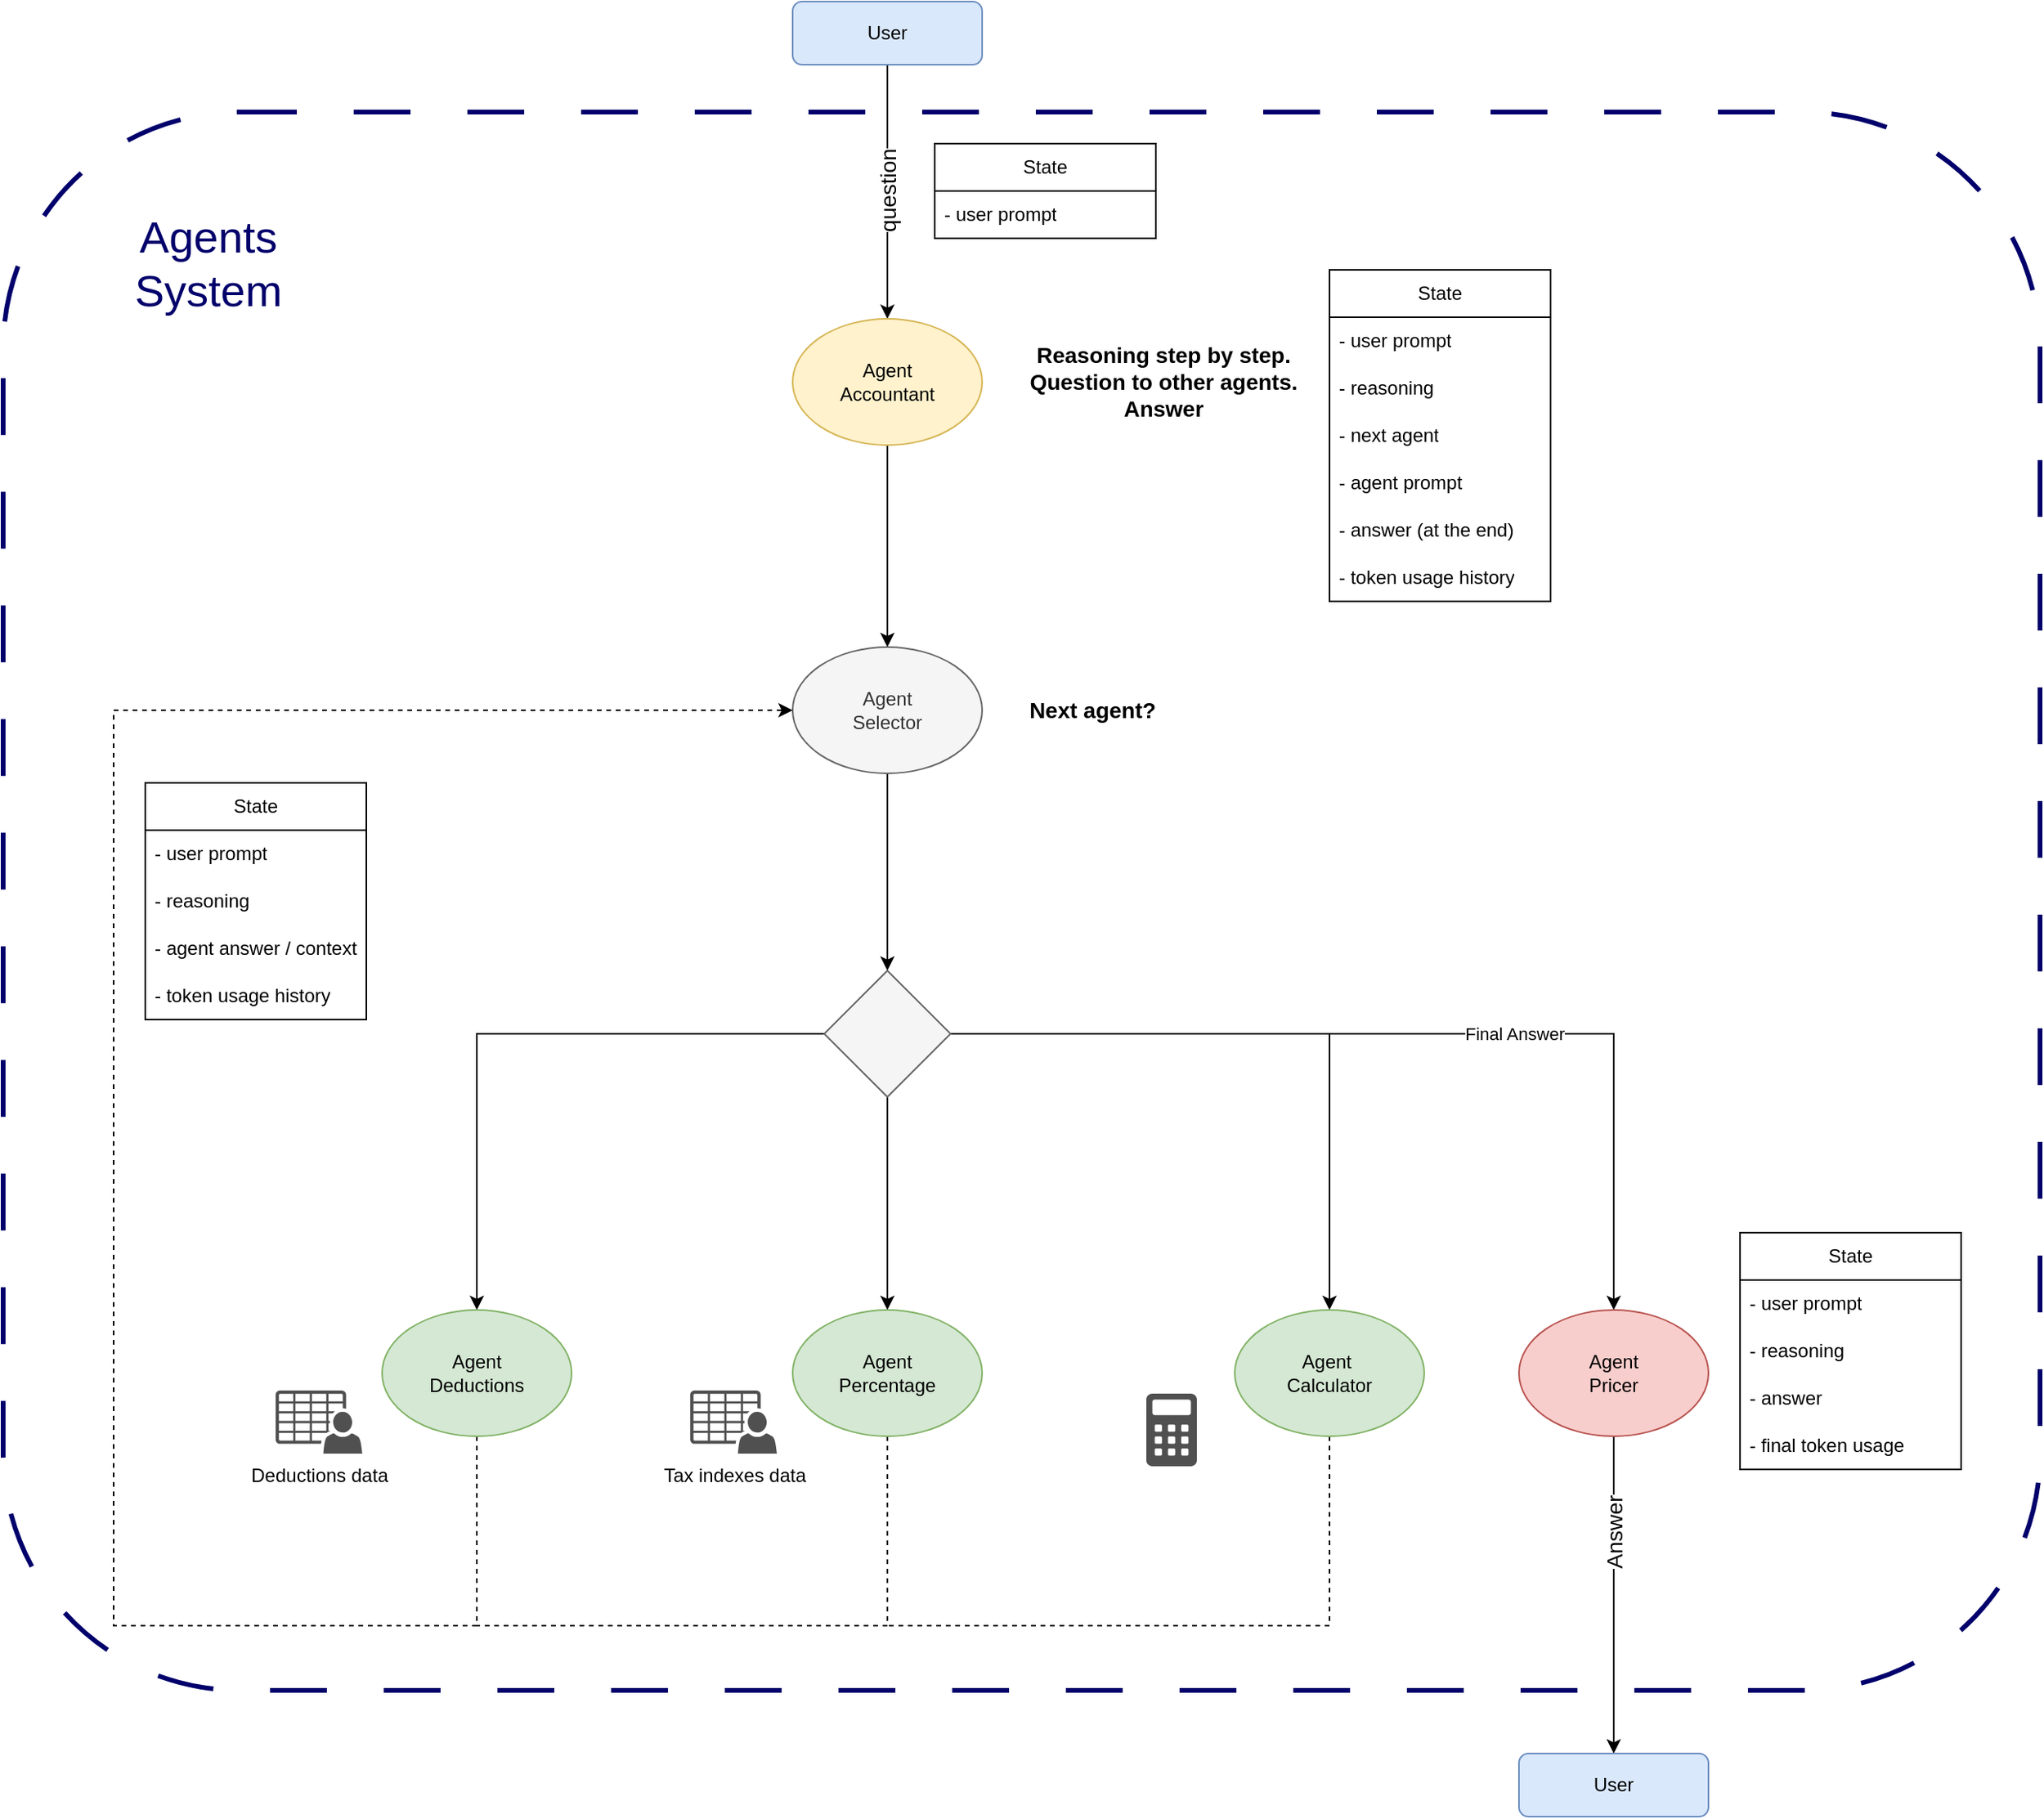 <mxfile version="26.2.14">
  <diagram id="C5RBs43oDa-KdzZeNtuy" name="Page-1">
    <mxGraphModel dx="2677" dy="955" grid="1" gridSize="10" guides="1" tooltips="1" connect="1" arrows="1" fold="1" page="1" pageScale="1" pageWidth="827" pageHeight="1169" math="0" shadow="0">
      <root>
        <mxCell id="WIyWlLk6GJQsqaUBKTNV-0" />
        <mxCell id="WIyWlLk6GJQsqaUBKTNV-1" parent="WIyWlLk6GJQsqaUBKTNV-0" />
        <mxCell id="d4C7YxX0TtFzstMtgSSq-66" value="" style="rounded=1;whiteSpace=wrap;html=1;fillColor=none;fontColor=#ffffff;strokeColor=light-dark(#02006b, #fcb99e);dashed=1;dashPattern=12 12;strokeWidth=3;movable=0;resizable=0;rotatable=0;deletable=0;editable=0;locked=1;connectable=0;" parent="WIyWlLk6GJQsqaUBKTNV-1" vertex="1">
          <mxGeometry x="-340" y="170" width="1290" height="1000" as="geometry" />
        </mxCell>
        <mxCell id="d4C7YxX0TtFzstMtgSSq-15" style="edgeStyle=orthogonalEdgeStyle;rounded=0;orthogonalLoop=1;jettySize=auto;html=1;entryX=0.5;entryY=0;entryDx=0;entryDy=0;exitX=0.5;exitY=1;exitDx=0;exitDy=0;" parent="WIyWlLk6GJQsqaUBKTNV-1" source="WIyWlLk6GJQsqaUBKTNV-3" target="d4C7YxX0TtFzstMtgSSq-6" edge="1">
          <mxGeometry relative="1" as="geometry">
            <mxPoint x="220" y="160" as="sourcePoint" />
          </mxGeometry>
        </mxCell>
        <mxCell id="d4C7YxX0TtFzstMtgSSq-71" value="question" style="edgeLabel;html=1;align=center;verticalAlign=middle;resizable=0;points=[];rotation=-90;fontSize=14;" parent="d4C7YxX0TtFzstMtgSSq-15" vertex="1" connectable="0">
          <mxGeometry x="-0.327" y="-1" relative="1" as="geometry">
            <mxPoint x="1" y="26" as="offset" />
          </mxGeometry>
        </mxCell>
        <mxCell id="WIyWlLk6GJQsqaUBKTNV-3" value="User" style="rounded=1;whiteSpace=wrap;html=1;fontSize=12;glass=0;strokeWidth=1;shadow=0;fillColor=#dae8fc;strokeColor=#6c8ebf;" parent="WIyWlLk6GJQsqaUBKTNV-1" vertex="1">
          <mxGeometry x="160" y="100" width="120" height="40" as="geometry" />
        </mxCell>
        <mxCell id="d4C7YxX0TtFzstMtgSSq-2" value="State" style="swimlane;fontStyle=0;childLayout=stackLayout;horizontal=1;startSize=30;horizontalStack=0;resizeParent=1;resizeParentMax=0;resizeLast=0;collapsible=1;marginBottom=0;whiteSpace=wrap;html=1;" parent="WIyWlLk6GJQsqaUBKTNV-1" vertex="1">
          <mxGeometry x="250" y="190" width="140" height="60" as="geometry" />
        </mxCell>
        <mxCell id="d4C7YxX0TtFzstMtgSSq-3" value="- user prompt" style="text;strokeColor=none;fillColor=none;align=left;verticalAlign=middle;spacingLeft=4;spacingRight=4;overflow=hidden;points=[[0,0.5],[1,0.5]];portConstraint=eastwest;rotatable=0;whiteSpace=wrap;html=1;" parent="d4C7YxX0TtFzstMtgSSq-2" vertex="1">
          <mxGeometry y="30" width="140" height="30" as="geometry" />
        </mxCell>
        <mxCell id="d4C7YxX0TtFzstMtgSSq-14" style="edgeStyle=orthogonalEdgeStyle;rounded=0;orthogonalLoop=1;jettySize=auto;html=1;" parent="WIyWlLk6GJQsqaUBKTNV-1" source="d4C7YxX0TtFzstMtgSSq-6" target="d4C7YxX0TtFzstMtgSSq-8" edge="1">
          <mxGeometry relative="1" as="geometry" />
        </mxCell>
        <mxCell id="d4C7YxX0TtFzstMtgSSq-6" value="&lt;div&gt;Agent&lt;/div&gt;Accountant" style="ellipse;whiteSpace=wrap;html=1;fillColor=#fff2cc;strokeColor=#d6b656;" parent="WIyWlLk6GJQsqaUBKTNV-1" vertex="1">
          <mxGeometry x="160" y="301" width="120" height="80" as="geometry" />
        </mxCell>
        <mxCell id="d4C7YxX0TtFzstMtgSSq-7" value="Reasoning step by step.&lt;br&gt;Question to other agents.&lt;br&gt;Answer" style="text;html=1;align=center;verticalAlign=middle;whiteSpace=wrap;rounded=0;fontStyle=1;fontSize=14;" parent="WIyWlLk6GJQsqaUBKTNV-1" vertex="1">
          <mxGeometry x="290" y="308.5" width="210" height="65" as="geometry" />
        </mxCell>
        <mxCell id="d4C7YxX0TtFzstMtgSSq-45" style="edgeStyle=orthogonalEdgeStyle;rounded=0;orthogonalLoop=1;jettySize=auto;html=1;" parent="WIyWlLk6GJQsqaUBKTNV-1" source="d4C7YxX0TtFzstMtgSSq-8" target="d4C7YxX0TtFzstMtgSSq-32" edge="1">
          <mxGeometry relative="1" as="geometry" />
        </mxCell>
        <mxCell id="d4C7YxX0TtFzstMtgSSq-8" value="Agent&lt;div&gt;Selector&lt;/div&gt;" style="ellipse;whiteSpace=wrap;html=1;fillColor=#f5f5f5;fontColor=#333333;strokeColor=#666666;" parent="WIyWlLk6GJQsqaUBKTNV-1" vertex="1">
          <mxGeometry x="160" y="509" width="120" height="80" as="geometry" />
        </mxCell>
        <mxCell id="d4C7YxX0TtFzstMtgSSq-16" value="State" style="swimlane;fontStyle=0;childLayout=stackLayout;horizontal=1;startSize=30;horizontalStack=0;resizeParent=1;resizeParentMax=0;resizeLast=0;collapsible=1;marginBottom=0;whiteSpace=wrap;html=1;" parent="WIyWlLk6GJQsqaUBKTNV-1" vertex="1">
          <mxGeometry x="500" y="270" width="140" height="210" as="geometry" />
        </mxCell>
        <mxCell id="d4C7YxX0TtFzstMtgSSq-17" value="- user prompt" style="text;strokeColor=none;fillColor=none;align=left;verticalAlign=middle;spacingLeft=4;spacingRight=4;overflow=hidden;points=[[0,0.5],[1,0.5]];portConstraint=eastwest;rotatable=0;whiteSpace=wrap;html=1;" parent="d4C7YxX0TtFzstMtgSSq-16" vertex="1">
          <mxGeometry y="30" width="140" height="30" as="geometry" />
        </mxCell>
        <mxCell id="d4C7YxX0TtFzstMtgSSq-18" value="- reasoning" style="text;strokeColor=none;fillColor=none;align=left;verticalAlign=middle;spacingLeft=4;spacingRight=4;overflow=hidden;points=[[0,0.5],[1,0.5]];portConstraint=eastwest;rotatable=0;whiteSpace=wrap;html=1;" parent="d4C7YxX0TtFzstMtgSSq-16" vertex="1">
          <mxGeometry y="60" width="140" height="30" as="geometry" />
        </mxCell>
        <mxCell id="d4C7YxX0TtFzstMtgSSq-51" value="- next agent" style="text;strokeColor=none;fillColor=none;align=left;verticalAlign=middle;spacingLeft=4;spacingRight=4;overflow=hidden;points=[[0,0.5],[1,0.5]];portConstraint=eastwest;rotatable=0;whiteSpace=wrap;html=1;" parent="d4C7YxX0TtFzstMtgSSq-16" vertex="1">
          <mxGeometry y="90" width="140" height="30" as="geometry" />
        </mxCell>
        <mxCell id="bv_R_TwXGzckyiOH8gsi-0" value="- agent prompt" style="text;strokeColor=none;fillColor=none;align=left;verticalAlign=middle;spacingLeft=4;spacingRight=4;overflow=hidden;points=[[0,0.5],[1,0.5]];portConstraint=eastwest;rotatable=0;whiteSpace=wrap;html=1;" vertex="1" parent="d4C7YxX0TtFzstMtgSSq-16">
          <mxGeometry y="120" width="140" height="30" as="geometry" />
        </mxCell>
        <mxCell id="bv_R_TwXGzckyiOH8gsi-1" value="- answer (at the end)" style="text;strokeColor=none;fillColor=none;align=left;verticalAlign=middle;spacingLeft=4;spacingRight=4;overflow=hidden;points=[[0,0.5],[1,0.5]];portConstraint=eastwest;rotatable=0;whiteSpace=wrap;html=1;" vertex="1" parent="d4C7YxX0TtFzstMtgSSq-16">
          <mxGeometry y="150" width="140" height="30" as="geometry" />
        </mxCell>
        <mxCell id="bv_R_TwXGzckyiOH8gsi-6" value="- token usage history" style="text;strokeColor=none;fillColor=none;align=left;verticalAlign=middle;spacingLeft=4;spacingRight=4;overflow=hidden;points=[[0,0.5],[1,0.5]];portConstraint=eastwest;rotatable=0;whiteSpace=wrap;html=1;" vertex="1" parent="d4C7YxX0TtFzstMtgSSq-16">
          <mxGeometry y="180" width="140" height="30" as="geometry" />
        </mxCell>
        <mxCell id="d4C7YxX0TtFzstMtgSSq-21" value="Next agent?" style="text;html=1;align=center;verticalAlign=middle;whiteSpace=wrap;rounded=0;fontStyle=1;fontSize=14;" parent="WIyWlLk6GJQsqaUBKTNV-1" vertex="1">
          <mxGeometry x="275" y="516.5" width="150" height="65" as="geometry" />
        </mxCell>
        <mxCell id="d4C7YxX0TtFzstMtgSSq-36" style="edgeStyle=orthogonalEdgeStyle;rounded=0;orthogonalLoop=1;jettySize=auto;html=1;entryX=0.5;entryY=0;entryDx=0;entryDy=0;" parent="WIyWlLk6GJQsqaUBKTNV-1" source="d4C7YxX0TtFzstMtgSSq-32" target="d4C7YxX0TtFzstMtgSSq-33" edge="1">
          <mxGeometry relative="1" as="geometry" />
        </mxCell>
        <mxCell id="d4C7YxX0TtFzstMtgSSq-37" style="edgeStyle=orthogonalEdgeStyle;rounded=0;orthogonalLoop=1;jettySize=auto;html=1;" parent="WIyWlLk6GJQsqaUBKTNV-1" source="d4C7YxX0TtFzstMtgSSq-32" target="d4C7YxX0TtFzstMtgSSq-34" edge="1">
          <mxGeometry relative="1" as="geometry" />
        </mxCell>
        <mxCell id="d4C7YxX0TtFzstMtgSSq-38" style="edgeStyle=orthogonalEdgeStyle;rounded=0;orthogonalLoop=1;jettySize=auto;html=1;" parent="WIyWlLk6GJQsqaUBKTNV-1" source="d4C7YxX0TtFzstMtgSSq-32" target="d4C7YxX0TtFzstMtgSSq-35" edge="1">
          <mxGeometry relative="1" as="geometry" />
        </mxCell>
        <mxCell id="d4C7YxX0TtFzstMtgSSq-55" style="edgeStyle=orthogonalEdgeStyle;rounded=0;orthogonalLoop=1;jettySize=auto;html=1;entryX=0.5;entryY=0;entryDx=0;entryDy=0;" parent="WIyWlLk6GJQsqaUBKTNV-1" source="d4C7YxX0TtFzstMtgSSq-32" target="d4C7YxX0TtFzstMtgSSq-54" edge="1">
          <mxGeometry relative="1" as="geometry" />
        </mxCell>
        <mxCell id="d4C7YxX0TtFzstMtgSSq-56" value="Final Answer" style="edgeLabel;html=1;align=center;verticalAlign=middle;resizable=0;points=[];" parent="d4C7YxX0TtFzstMtgSSq-55" vertex="1" connectable="0">
          <mxGeometry x="0.199" relative="1" as="geometry">
            <mxPoint as="offset" />
          </mxGeometry>
        </mxCell>
        <mxCell id="d4C7YxX0TtFzstMtgSSq-32" value="" style="rhombus;whiteSpace=wrap;html=1;fillColor=#f5f5f5;fontColor=#333333;strokeColor=#666666;" parent="WIyWlLk6GJQsqaUBKTNV-1" vertex="1">
          <mxGeometry x="180" y="714" width="80" height="80" as="geometry" />
        </mxCell>
        <mxCell id="d4C7YxX0TtFzstMtgSSq-42" style="edgeStyle=orthogonalEdgeStyle;rounded=0;orthogonalLoop=1;jettySize=auto;html=1;entryX=0;entryY=0.5;entryDx=0;entryDy=0;dashed=1;" parent="WIyWlLk6GJQsqaUBKTNV-1" source="d4C7YxX0TtFzstMtgSSq-33" target="d4C7YxX0TtFzstMtgSSq-8" edge="1">
          <mxGeometry relative="1" as="geometry">
            <Array as="points">
              <mxPoint x="-40" y="1129" />
              <mxPoint x="-270" y="1129" />
              <mxPoint x="-270" y="549" />
            </Array>
          </mxGeometry>
        </mxCell>
        <mxCell id="d4C7YxX0TtFzstMtgSSq-33" value="Agent&lt;div&gt;Deductions&lt;/div&gt;" style="ellipse;whiteSpace=wrap;html=1;fillColor=#d5e8d4;strokeColor=#82b366;" parent="WIyWlLk6GJQsqaUBKTNV-1" vertex="1">
          <mxGeometry x="-100" y="929" width="120" height="80" as="geometry" />
        </mxCell>
        <mxCell id="d4C7YxX0TtFzstMtgSSq-43" style="edgeStyle=orthogonalEdgeStyle;rounded=0;orthogonalLoop=1;jettySize=auto;html=1;dashed=1;endArrow=none;startFill=0;" parent="WIyWlLk6GJQsqaUBKTNV-1" source="d4C7YxX0TtFzstMtgSSq-34" edge="1">
          <mxGeometry relative="1" as="geometry">
            <mxPoint x="-40" y="1129.0" as="targetPoint" />
            <Array as="points">
              <mxPoint x="220" y="1129" />
            </Array>
          </mxGeometry>
        </mxCell>
        <mxCell id="d4C7YxX0TtFzstMtgSSq-34" value="Agent&lt;br&gt;Percentage" style="ellipse;whiteSpace=wrap;html=1;fillColor=#d5e8d4;strokeColor=#82b366;" parent="WIyWlLk6GJQsqaUBKTNV-1" vertex="1">
          <mxGeometry x="160" y="929" width="120" height="80" as="geometry" />
        </mxCell>
        <mxCell id="d4C7YxX0TtFzstMtgSSq-44" style="edgeStyle=orthogonalEdgeStyle;rounded=0;orthogonalLoop=1;jettySize=auto;html=1;dashed=1;endArrow=none;startFill=0;" parent="WIyWlLk6GJQsqaUBKTNV-1" source="d4C7YxX0TtFzstMtgSSq-35" edge="1">
          <mxGeometry relative="1" as="geometry">
            <mxPoint x="220" y="1129.0" as="targetPoint" />
            <Array as="points">
              <mxPoint x="500" y="1129" />
            </Array>
          </mxGeometry>
        </mxCell>
        <mxCell id="d4C7YxX0TtFzstMtgSSq-35" value="Agent&amp;nbsp;&lt;div&gt;Calculator&lt;/div&gt;" style="ellipse;whiteSpace=wrap;html=1;fillColor=#d5e8d4;strokeColor=#82b366;" parent="WIyWlLk6GJQsqaUBKTNV-1" vertex="1">
          <mxGeometry x="440" y="929" width="120" height="80" as="geometry" />
        </mxCell>
        <mxCell id="d4C7YxX0TtFzstMtgSSq-64" style="edgeStyle=orthogonalEdgeStyle;rounded=0;orthogonalLoop=1;jettySize=auto;html=1;" parent="WIyWlLk6GJQsqaUBKTNV-1" source="d4C7YxX0TtFzstMtgSSq-54" target="d4C7YxX0TtFzstMtgSSq-63" edge="1">
          <mxGeometry relative="1" as="geometry" />
        </mxCell>
        <mxCell id="d4C7YxX0TtFzstMtgSSq-65" value="Answer" style="edgeLabel;html=1;align=center;verticalAlign=middle;resizable=0;points=[];rotation=-90;fontSize=14;" parent="d4C7YxX0TtFzstMtgSSq-64" vertex="1" connectable="0">
          <mxGeometry x="0.196" y="-3" relative="1" as="geometry">
            <mxPoint x="3" y="-59" as="offset" />
          </mxGeometry>
        </mxCell>
        <mxCell id="d4C7YxX0TtFzstMtgSSq-54" value="Agent&lt;div&gt;Pricer&lt;/div&gt;" style="ellipse;whiteSpace=wrap;html=1;fillColor=#f8cecc;strokeColor=#b85450;" parent="WIyWlLk6GJQsqaUBKTNV-1" vertex="1">
          <mxGeometry x="620" y="929" width="120" height="80" as="geometry" />
        </mxCell>
        <mxCell id="d4C7YxX0TtFzstMtgSSq-63" value="User" style="rounded=1;whiteSpace=wrap;html=1;fontSize=12;glass=0;strokeWidth=1;shadow=0;fillColor=#dae8fc;strokeColor=#6c8ebf;" parent="WIyWlLk6GJQsqaUBKTNV-1" vertex="1">
          <mxGeometry x="620" y="1210" width="120" height="40" as="geometry" />
        </mxCell>
        <mxCell id="d4C7YxX0TtFzstMtgSSq-67" value="&lt;font style=&quot;font-size: 28px;&quot;&gt;Agents System&lt;/font&gt;" style="text;html=1;align=center;verticalAlign=middle;whiteSpace=wrap;rounded=0;fontColor=#02006B;" parent="WIyWlLk6GJQsqaUBKTNV-1" vertex="1">
          <mxGeometry x="-240" y="251" width="60" height="30" as="geometry" />
        </mxCell>
        <mxCell id="d4C7YxX0TtFzstMtgSSq-73" value="" style="shape=image;verticalLabelPosition=bottom;labelBackgroundColor=default;verticalAlign=top;aspect=fixed;imageAspect=0;image=https://t3.ftcdn.net/jpg/07/41/08/12/360_F_741081263_IWWaoUZLB20TnrueRp9HITVQMgoXVbN2.jpg;" parent="WIyWlLk6GJQsqaUBKTNV-1" vertex="1">
          <mxGeometry x="90" y="308.5" width="60" height="60" as="geometry" />
        </mxCell>
        <mxCell id="d4C7YxX0TtFzstMtgSSq-77" value="" style="shape=image;verticalLabelPosition=bottom;labelBackgroundColor=default;verticalAlign=top;aspect=fixed;imageAspect=0;image=https://t3.ftcdn.net/jpg/07/41/08/12/360_F_741081263_IWWaoUZLB20TnrueRp9HITVQMgoXVbN2.jpg;" parent="WIyWlLk6GJQsqaUBKTNV-1" vertex="1">
          <mxGeometry x="-172.56" y="900" width="60" height="60" as="geometry" />
        </mxCell>
        <mxCell id="d4C7YxX0TtFzstMtgSSq-79" value="" style="shape=image;verticalLabelPosition=bottom;labelBackgroundColor=default;verticalAlign=top;aspect=fixed;imageAspect=0;image=https://t3.ftcdn.net/jpg/07/41/08/12/360_F_741081263_IWWaoUZLB20TnrueRp9HITVQMgoXVbN2.jpg;" parent="WIyWlLk6GJQsqaUBKTNV-1" vertex="1">
          <mxGeometry x="90" y="899" width="60" height="60" as="geometry" />
        </mxCell>
        <mxCell id="d4C7YxX0TtFzstMtgSSq-81" value="" style="shape=image;verticalLabelPosition=bottom;labelBackgroundColor=default;verticalAlign=top;aspect=fixed;imageAspect=0;image=https://t3.ftcdn.net/jpg/07/41/08/12/360_F_741081263_IWWaoUZLB20TnrueRp9HITVQMgoXVbN2.jpg;" parent="WIyWlLk6GJQsqaUBKTNV-1" vertex="1">
          <mxGeometry x="370" y="900" width="60" height="60" as="geometry" />
        </mxCell>
        <mxCell id="bv_R_TwXGzckyiOH8gsi-2" value="Deductions data" style="sketch=0;pointerEvents=1;shadow=0;dashed=0;html=1;strokeColor=none;fillColor=#505050;labelPosition=center;verticalLabelPosition=bottom;verticalAlign=top;outlineConnect=0;align=center;shape=mxgraph.office.users.csv_file;" vertex="1" parent="WIyWlLk6GJQsqaUBKTNV-1">
          <mxGeometry x="-167.44" y="980" width="54.88" height="40" as="geometry" />
        </mxCell>
        <mxCell id="bv_R_TwXGzckyiOH8gsi-4" value="Tax indexes data" style="sketch=0;pointerEvents=1;shadow=0;dashed=0;html=1;strokeColor=none;fillColor=#505050;labelPosition=center;verticalLabelPosition=bottom;verticalAlign=top;outlineConnect=0;align=center;shape=mxgraph.office.users.csv_file;" vertex="1" parent="WIyWlLk6GJQsqaUBKTNV-1">
          <mxGeometry x="95.12" y="980" width="54.88" height="40" as="geometry" />
        </mxCell>
        <mxCell id="bv_R_TwXGzckyiOH8gsi-5" value="" style="sketch=0;pointerEvents=1;shadow=0;dashed=0;html=1;strokeColor=none;fillColor=#505050;labelPosition=center;verticalLabelPosition=bottom;verticalAlign=top;outlineConnect=0;align=center;shape=mxgraph.office.concepts.calculator;" vertex="1" parent="WIyWlLk6GJQsqaUBKTNV-1">
          <mxGeometry x="384" y="982" width="32" height="46" as="geometry" />
        </mxCell>
        <mxCell id="bv_R_TwXGzckyiOH8gsi-7" value="State" style="swimlane;fontStyle=0;childLayout=stackLayout;horizontal=1;startSize=30;horizontalStack=0;resizeParent=1;resizeParentMax=0;resizeLast=0;collapsible=1;marginBottom=0;whiteSpace=wrap;html=1;" vertex="1" parent="WIyWlLk6GJQsqaUBKTNV-1">
          <mxGeometry x="-250" y="595" width="140" height="150" as="geometry" />
        </mxCell>
        <mxCell id="bv_R_TwXGzckyiOH8gsi-8" value="- user prompt" style="text;strokeColor=none;fillColor=none;align=left;verticalAlign=middle;spacingLeft=4;spacingRight=4;overflow=hidden;points=[[0,0.5],[1,0.5]];portConstraint=eastwest;rotatable=0;whiteSpace=wrap;html=1;" vertex="1" parent="bv_R_TwXGzckyiOH8gsi-7">
          <mxGeometry y="30" width="140" height="30" as="geometry" />
        </mxCell>
        <mxCell id="bv_R_TwXGzckyiOH8gsi-9" value="- reasoning" style="text;strokeColor=none;fillColor=none;align=left;verticalAlign=middle;spacingLeft=4;spacingRight=4;overflow=hidden;points=[[0,0.5],[1,0.5]];portConstraint=eastwest;rotatable=0;whiteSpace=wrap;html=1;" vertex="1" parent="bv_R_TwXGzckyiOH8gsi-7">
          <mxGeometry y="60" width="140" height="30" as="geometry" />
        </mxCell>
        <mxCell id="bv_R_TwXGzckyiOH8gsi-14" value="- agent answer / context" style="text;strokeColor=none;fillColor=none;align=left;verticalAlign=middle;spacingLeft=4;spacingRight=4;overflow=hidden;points=[[0,0.5],[1,0.5]];portConstraint=eastwest;rotatable=0;whiteSpace=wrap;html=1;" vertex="1" parent="bv_R_TwXGzckyiOH8gsi-7">
          <mxGeometry y="90" width="140" height="30" as="geometry" />
        </mxCell>
        <mxCell id="bv_R_TwXGzckyiOH8gsi-13" value="- token usage history" style="text;strokeColor=none;fillColor=none;align=left;verticalAlign=middle;spacingLeft=4;spacingRight=4;overflow=hidden;points=[[0,0.5],[1,0.5]];portConstraint=eastwest;rotatable=0;whiteSpace=wrap;html=1;" vertex="1" parent="bv_R_TwXGzckyiOH8gsi-7">
          <mxGeometry y="120" width="140" height="30" as="geometry" />
        </mxCell>
        <mxCell id="bv_R_TwXGzckyiOH8gsi-15" value="State" style="swimlane;fontStyle=0;childLayout=stackLayout;horizontal=1;startSize=30;horizontalStack=0;resizeParent=1;resizeParentMax=0;resizeLast=0;collapsible=1;marginBottom=0;whiteSpace=wrap;html=1;" vertex="1" parent="WIyWlLk6GJQsqaUBKTNV-1">
          <mxGeometry x="760" y="880" width="140" height="150" as="geometry" />
        </mxCell>
        <mxCell id="bv_R_TwXGzckyiOH8gsi-16" value="- user prompt" style="text;strokeColor=none;fillColor=none;align=left;verticalAlign=middle;spacingLeft=4;spacingRight=4;overflow=hidden;points=[[0,0.5],[1,0.5]];portConstraint=eastwest;rotatable=0;whiteSpace=wrap;html=1;" vertex="1" parent="bv_R_TwXGzckyiOH8gsi-15">
          <mxGeometry y="30" width="140" height="30" as="geometry" />
        </mxCell>
        <mxCell id="bv_R_TwXGzckyiOH8gsi-17" value="- reasoning" style="text;strokeColor=none;fillColor=none;align=left;verticalAlign=middle;spacingLeft=4;spacingRight=4;overflow=hidden;points=[[0,0.5],[1,0.5]];portConstraint=eastwest;rotatable=0;whiteSpace=wrap;html=1;" vertex="1" parent="bv_R_TwXGzckyiOH8gsi-15">
          <mxGeometry y="60" width="140" height="30" as="geometry" />
        </mxCell>
        <mxCell id="bv_R_TwXGzckyiOH8gsi-20" value="- answer" style="text;strokeColor=none;fillColor=none;align=left;verticalAlign=middle;spacingLeft=4;spacingRight=4;overflow=hidden;points=[[0,0.5],[1,0.5]];portConstraint=eastwest;rotatable=0;whiteSpace=wrap;html=1;" vertex="1" parent="bv_R_TwXGzckyiOH8gsi-15">
          <mxGeometry y="90" width="140" height="30" as="geometry" />
        </mxCell>
        <mxCell id="bv_R_TwXGzckyiOH8gsi-21" value="- final token usage" style="text;strokeColor=none;fillColor=none;align=left;verticalAlign=middle;spacingLeft=4;spacingRight=4;overflow=hidden;points=[[0,0.5],[1,0.5]];portConstraint=eastwest;rotatable=0;whiteSpace=wrap;html=1;" vertex="1" parent="bv_R_TwXGzckyiOH8gsi-15">
          <mxGeometry y="120" width="140" height="30" as="geometry" />
        </mxCell>
      </root>
    </mxGraphModel>
  </diagram>
</mxfile>
